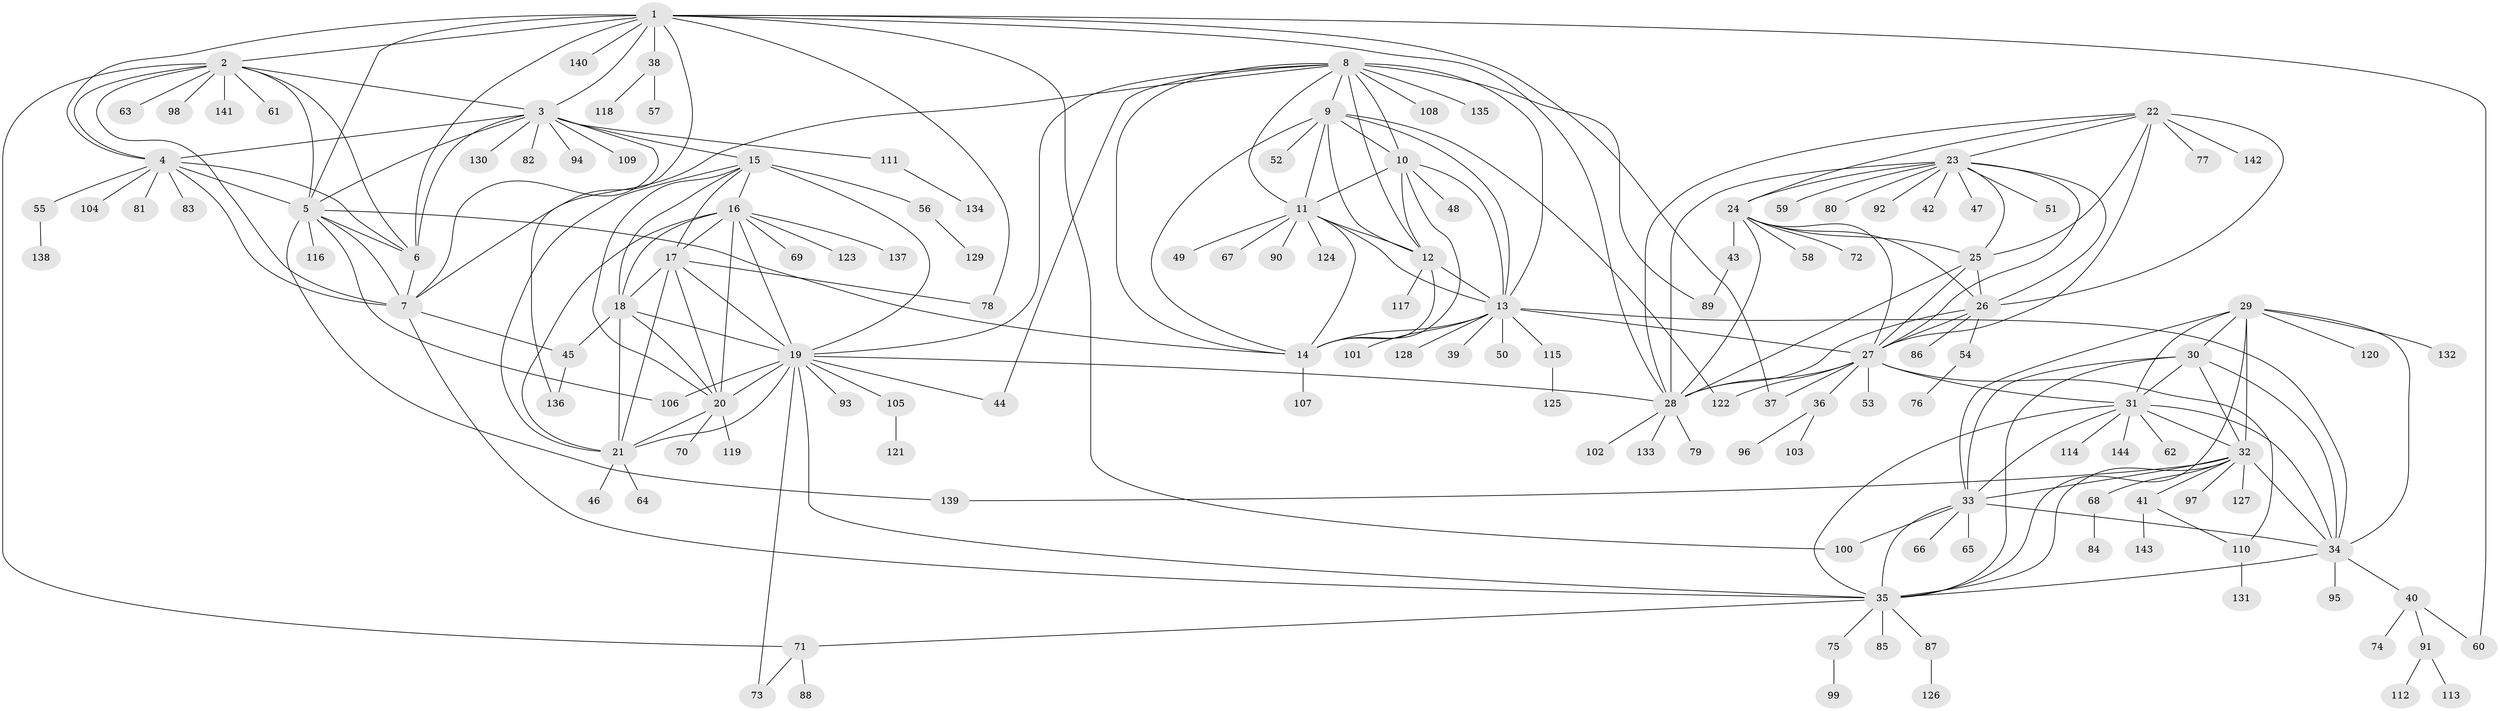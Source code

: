 // coarse degree distribution, {10: 0.044444444444444446, 6: 0.1111111111111111, 7: 0.08888888888888889, 8: 0.06666666666666667, 9: 0.022222222222222223, 4: 0.1111111111111111, 11: 0.044444444444444446, 2: 0.08888888888888889, 3: 0.15555555555555556, 1: 0.26666666666666666}
// Generated by graph-tools (version 1.1) at 2025/52/03/04/25 22:52:09]
// undirected, 144 vertices, 238 edges
graph export_dot {
  node [color=gray90,style=filled];
  1;
  2;
  3;
  4;
  5;
  6;
  7;
  8;
  9;
  10;
  11;
  12;
  13;
  14;
  15;
  16;
  17;
  18;
  19;
  20;
  21;
  22;
  23;
  24;
  25;
  26;
  27;
  28;
  29;
  30;
  31;
  32;
  33;
  34;
  35;
  36;
  37;
  38;
  39;
  40;
  41;
  42;
  43;
  44;
  45;
  46;
  47;
  48;
  49;
  50;
  51;
  52;
  53;
  54;
  55;
  56;
  57;
  58;
  59;
  60;
  61;
  62;
  63;
  64;
  65;
  66;
  67;
  68;
  69;
  70;
  71;
  72;
  73;
  74;
  75;
  76;
  77;
  78;
  79;
  80;
  81;
  82;
  83;
  84;
  85;
  86;
  87;
  88;
  89;
  90;
  91;
  92;
  93;
  94;
  95;
  96;
  97;
  98;
  99;
  100;
  101;
  102;
  103;
  104;
  105;
  106;
  107;
  108;
  109;
  110;
  111;
  112;
  113;
  114;
  115;
  116;
  117;
  118;
  119;
  120;
  121;
  122;
  123;
  124;
  125;
  126;
  127;
  128;
  129;
  130;
  131;
  132;
  133;
  134;
  135;
  136;
  137;
  138;
  139;
  140;
  141;
  142;
  143;
  144;
  1 -- 2;
  1 -- 3;
  1 -- 4;
  1 -- 5;
  1 -- 6;
  1 -- 7;
  1 -- 28;
  1 -- 37;
  1 -- 38;
  1 -- 60;
  1 -- 78;
  1 -- 100;
  1 -- 140;
  2 -- 3;
  2 -- 4;
  2 -- 5;
  2 -- 6;
  2 -- 7;
  2 -- 61;
  2 -- 63;
  2 -- 71;
  2 -- 98;
  2 -- 141;
  3 -- 4;
  3 -- 5;
  3 -- 6;
  3 -- 7;
  3 -- 15;
  3 -- 82;
  3 -- 94;
  3 -- 109;
  3 -- 111;
  3 -- 130;
  4 -- 5;
  4 -- 6;
  4 -- 7;
  4 -- 55;
  4 -- 81;
  4 -- 83;
  4 -- 104;
  5 -- 6;
  5 -- 7;
  5 -- 14;
  5 -- 106;
  5 -- 116;
  5 -- 139;
  6 -- 7;
  7 -- 35;
  7 -- 45;
  8 -- 9;
  8 -- 10;
  8 -- 11;
  8 -- 12;
  8 -- 13;
  8 -- 14;
  8 -- 19;
  8 -- 44;
  8 -- 89;
  8 -- 108;
  8 -- 135;
  8 -- 136;
  9 -- 10;
  9 -- 11;
  9 -- 12;
  9 -- 13;
  9 -- 14;
  9 -- 52;
  9 -- 122;
  10 -- 11;
  10 -- 12;
  10 -- 13;
  10 -- 14;
  10 -- 48;
  11 -- 12;
  11 -- 13;
  11 -- 14;
  11 -- 49;
  11 -- 67;
  11 -- 90;
  11 -- 124;
  12 -- 13;
  12 -- 14;
  12 -- 117;
  13 -- 14;
  13 -- 27;
  13 -- 34;
  13 -- 39;
  13 -- 50;
  13 -- 101;
  13 -- 115;
  13 -- 128;
  14 -- 107;
  15 -- 16;
  15 -- 17;
  15 -- 18;
  15 -- 19;
  15 -- 20;
  15 -- 21;
  15 -- 56;
  16 -- 17;
  16 -- 18;
  16 -- 19;
  16 -- 20;
  16 -- 21;
  16 -- 69;
  16 -- 123;
  16 -- 137;
  17 -- 18;
  17 -- 19;
  17 -- 20;
  17 -- 21;
  17 -- 78;
  18 -- 19;
  18 -- 20;
  18 -- 21;
  18 -- 45;
  19 -- 20;
  19 -- 21;
  19 -- 28;
  19 -- 35;
  19 -- 44;
  19 -- 73;
  19 -- 93;
  19 -- 105;
  19 -- 106;
  20 -- 21;
  20 -- 70;
  20 -- 119;
  21 -- 46;
  21 -- 64;
  22 -- 23;
  22 -- 24;
  22 -- 25;
  22 -- 26;
  22 -- 27;
  22 -- 28;
  22 -- 77;
  22 -- 142;
  23 -- 24;
  23 -- 25;
  23 -- 26;
  23 -- 27;
  23 -- 28;
  23 -- 42;
  23 -- 47;
  23 -- 51;
  23 -- 59;
  23 -- 80;
  23 -- 92;
  24 -- 25;
  24 -- 26;
  24 -- 27;
  24 -- 28;
  24 -- 43;
  24 -- 58;
  24 -- 72;
  25 -- 26;
  25 -- 27;
  25 -- 28;
  26 -- 27;
  26 -- 28;
  26 -- 54;
  26 -- 86;
  27 -- 28;
  27 -- 31;
  27 -- 36;
  27 -- 37;
  27 -- 53;
  27 -- 110;
  27 -- 122;
  28 -- 79;
  28 -- 102;
  28 -- 133;
  29 -- 30;
  29 -- 31;
  29 -- 32;
  29 -- 33;
  29 -- 34;
  29 -- 35;
  29 -- 120;
  29 -- 132;
  30 -- 31;
  30 -- 32;
  30 -- 33;
  30 -- 34;
  30 -- 35;
  31 -- 32;
  31 -- 33;
  31 -- 34;
  31 -- 35;
  31 -- 62;
  31 -- 114;
  31 -- 144;
  32 -- 33;
  32 -- 34;
  32 -- 35;
  32 -- 41;
  32 -- 68;
  32 -- 97;
  32 -- 127;
  32 -- 139;
  33 -- 34;
  33 -- 35;
  33 -- 65;
  33 -- 66;
  33 -- 100;
  34 -- 35;
  34 -- 40;
  34 -- 95;
  35 -- 71;
  35 -- 75;
  35 -- 85;
  35 -- 87;
  36 -- 96;
  36 -- 103;
  38 -- 57;
  38 -- 118;
  40 -- 60;
  40 -- 74;
  40 -- 91;
  41 -- 110;
  41 -- 143;
  43 -- 89;
  45 -- 136;
  54 -- 76;
  55 -- 138;
  56 -- 129;
  68 -- 84;
  71 -- 73;
  71 -- 88;
  75 -- 99;
  87 -- 126;
  91 -- 112;
  91 -- 113;
  105 -- 121;
  110 -- 131;
  111 -- 134;
  115 -- 125;
}
